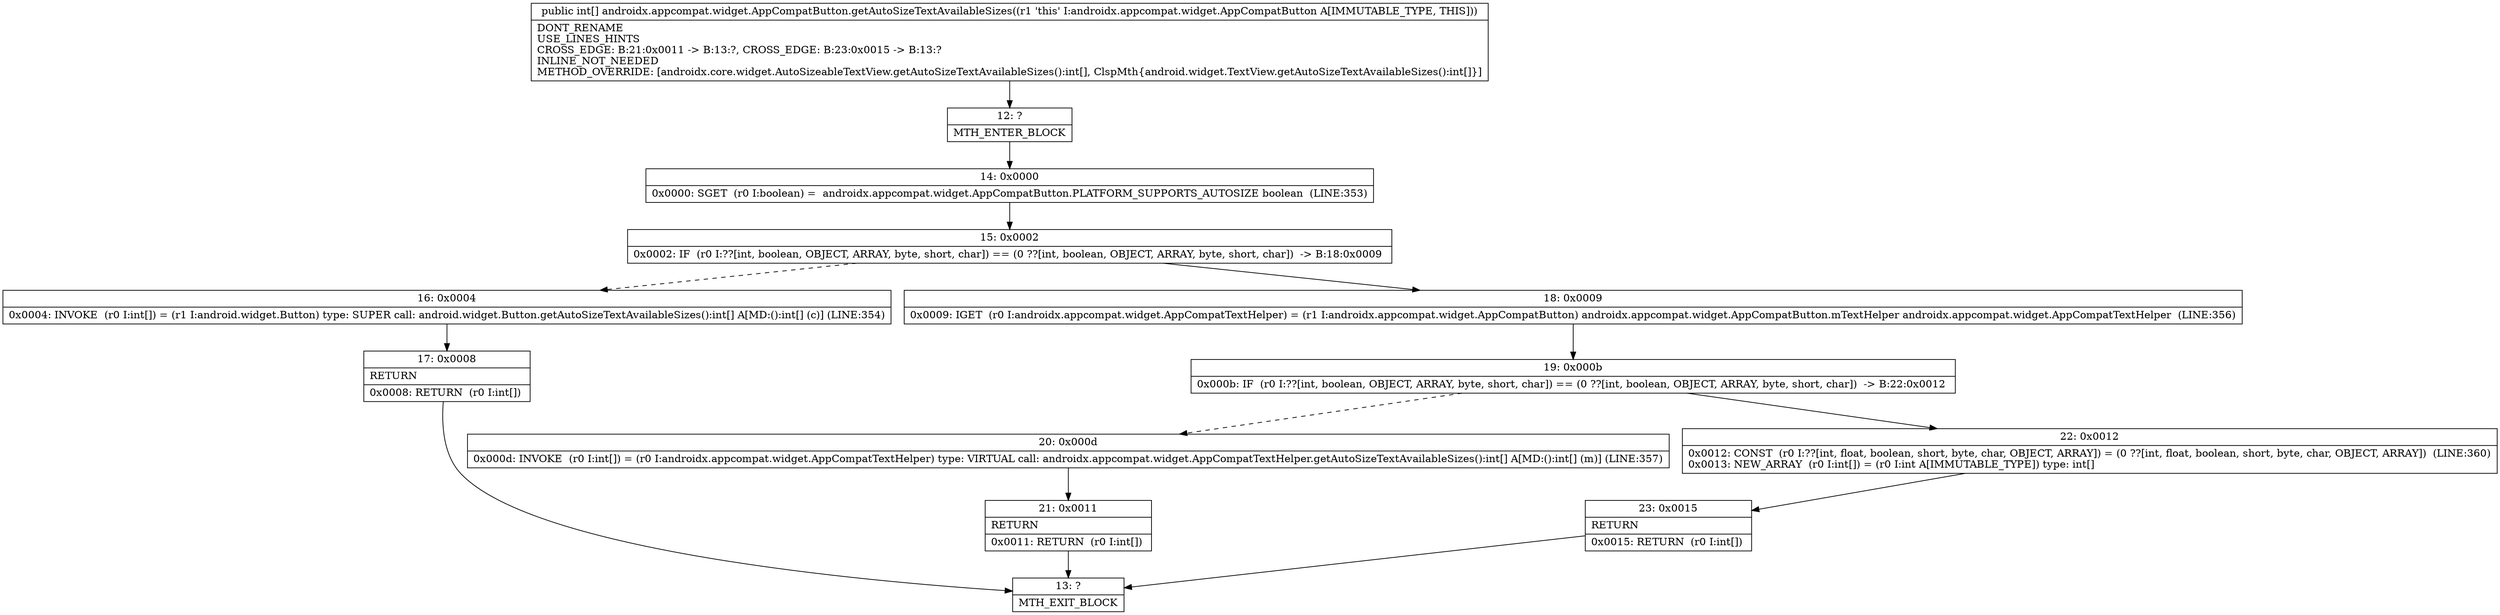 digraph "CFG forandroidx.appcompat.widget.AppCompatButton.getAutoSizeTextAvailableSizes()[I" {
Node_12 [shape=record,label="{12\:\ ?|MTH_ENTER_BLOCK\l}"];
Node_14 [shape=record,label="{14\:\ 0x0000|0x0000: SGET  (r0 I:boolean) =  androidx.appcompat.widget.AppCompatButton.PLATFORM_SUPPORTS_AUTOSIZE boolean  (LINE:353)\l}"];
Node_15 [shape=record,label="{15\:\ 0x0002|0x0002: IF  (r0 I:??[int, boolean, OBJECT, ARRAY, byte, short, char]) == (0 ??[int, boolean, OBJECT, ARRAY, byte, short, char])  \-\> B:18:0x0009 \l}"];
Node_16 [shape=record,label="{16\:\ 0x0004|0x0004: INVOKE  (r0 I:int[]) = (r1 I:android.widget.Button) type: SUPER call: android.widget.Button.getAutoSizeTextAvailableSizes():int[] A[MD:():int[] (c)] (LINE:354)\l}"];
Node_17 [shape=record,label="{17\:\ 0x0008|RETURN\l|0x0008: RETURN  (r0 I:int[]) \l}"];
Node_13 [shape=record,label="{13\:\ ?|MTH_EXIT_BLOCK\l}"];
Node_18 [shape=record,label="{18\:\ 0x0009|0x0009: IGET  (r0 I:androidx.appcompat.widget.AppCompatTextHelper) = (r1 I:androidx.appcompat.widget.AppCompatButton) androidx.appcompat.widget.AppCompatButton.mTextHelper androidx.appcompat.widget.AppCompatTextHelper  (LINE:356)\l}"];
Node_19 [shape=record,label="{19\:\ 0x000b|0x000b: IF  (r0 I:??[int, boolean, OBJECT, ARRAY, byte, short, char]) == (0 ??[int, boolean, OBJECT, ARRAY, byte, short, char])  \-\> B:22:0x0012 \l}"];
Node_20 [shape=record,label="{20\:\ 0x000d|0x000d: INVOKE  (r0 I:int[]) = (r0 I:androidx.appcompat.widget.AppCompatTextHelper) type: VIRTUAL call: androidx.appcompat.widget.AppCompatTextHelper.getAutoSizeTextAvailableSizes():int[] A[MD:():int[] (m)] (LINE:357)\l}"];
Node_21 [shape=record,label="{21\:\ 0x0011|RETURN\l|0x0011: RETURN  (r0 I:int[]) \l}"];
Node_22 [shape=record,label="{22\:\ 0x0012|0x0012: CONST  (r0 I:??[int, float, boolean, short, byte, char, OBJECT, ARRAY]) = (0 ??[int, float, boolean, short, byte, char, OBJECT, ARRAY])  (LINE:360)\l0x0013: NEW_ARRAY  (r0 I:int[]) = (r0 I:int A[IMMUTABLE_TYPE]) type: int[] \l}"];
Node_23 [shape=record,label="{23\:\ 0x0015|RETURN\l|0x0015: RETURN  (r0 I:int[]) \l}"];
MethodNode[shape=record,label="{public int[] androidx.appcompat.widget.AppCompatButton.getAutoSizeTextAvailableSizes((r1 'this' I:androidx.appcompat.widget.AppCompatButton A[IMMUTABLE_TYPE, THIS]))  | DONT_RENAME\lUSE_LINES_HINTS\lCROSS_EDGE: B:21:0x0011 \-\> B:13:?, CROSS_EDGE: B:23:0x0015 \-\> B:13:?\lINLINE_NOT_NEEDED\lMETHOD_OVERRIDE: [androidx.core.widget.AutoSizeableTextView.getAutoSizeTextAvailableSizes():int[], ClspMth\{android.widget.TextView.getAutoSizeTextAvailableSizes():int[]\}]\l}"];
MethodNode -> Node_12;Node_12 -> Node_14;
Node_14 -> Node_15;
Node_15 -> Node_16[style=dashed];
Node_15 -> Node_18;
Node_16 -> Node_17;
Node_17 -> Node_13;
Node_18 -> Node_19;
Node_19 -> Node_20[style=dashed];
Node_19 -> Node_22;
Node_20 -> Node_21;
Node_21 -> Node_13;
Node_22 -> Node_23;
Node_23 -> Node_13;
}

